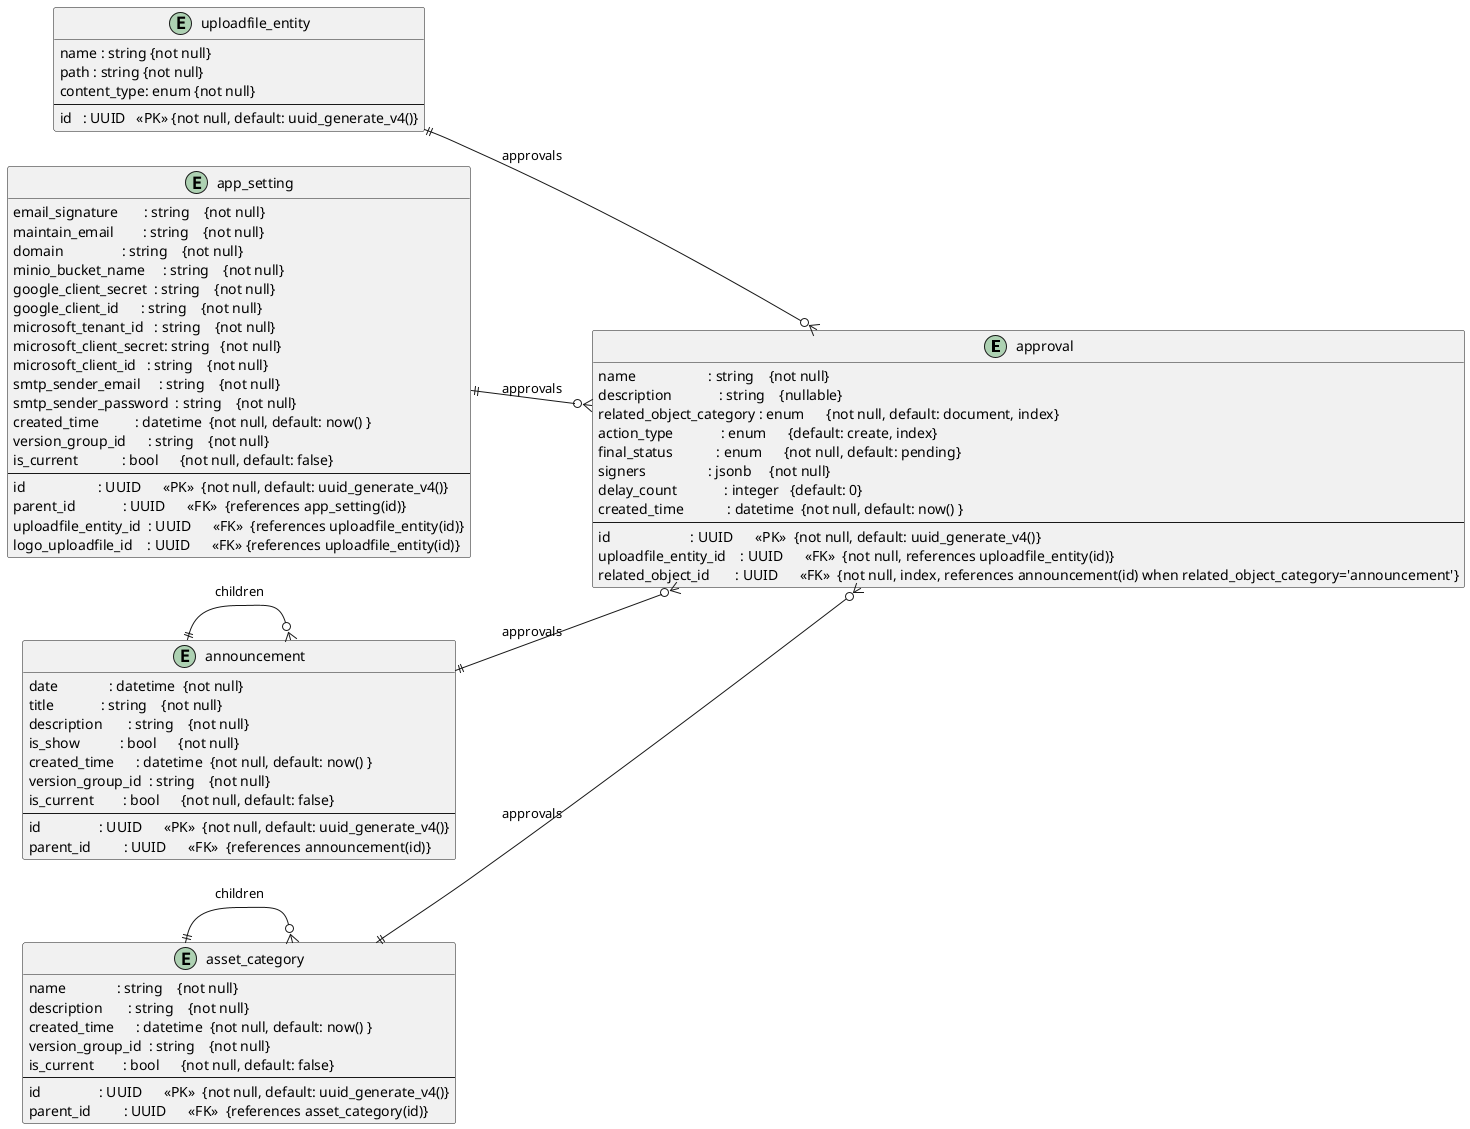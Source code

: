 @startuml
' skinparam linetype ortho
left to right direction

entity "approval" as APV {
    name                    : string    {not null}
    description             : string    {nullable}
    related_object_category : enum      {not null, default: document, index}
    action_type             : enum      {default: create, index}
    final_status            : enum      {not null, default: pending}
    signers                 : jsonb     {not null}
    delay_count             : integer   {default: 0}
    created_time            : datetime  {not null, default: now() }
    --
    id                      : UUID      <<PK>>  {not null, default: uuid_generate_v4()}
    uploadfile_entity_id    : UUID      <<FK>>  {not null, references uploadfile_entity(id)}
    related_object_id       : UUID      <<FK>>  {not null, index, references announcement(id) when related_object_category='announcement'}
}

entity "uploadfile_entity" as UPE {
    name : string {not null}
    path : string {not null}
    content_type: enum {not null}
    --
    id   : UUID   <<PK>> {not null, default: uuid_generate_v4()}
}
UPE ||--o{ APV : approvals

entity "app_setting" as APS {
    email_signature       : string    {not null}
    maintain_email        : string    {not null}
    domain                : string    {not null}
    minio_bucket_name     : string    {not null}
    google_client_secret  : string    {not null}
    google_client_id      : string    {not null}
    microsoft_tenant_id   : string    {not null}
    microsoft_client_secret: string   {not null}
    microsoft_client_id   : string    {not null}
    smtp_sender_email     : string    {not null}
    smtp_sender_password  : string    {not null}
    created_time          : datetime  {not null, default: now() }
    version_group_id      : string    {not null}
    is_current            : bool      {not null, default: false}
    --
    id                    : UUID      <<PK>>  {not null, default: uuid_generate_v4()}
    parent_id             : UUID      <<FK>>  {references app_setting(id)}
    uploadfile_entity_id  : UUID      <<FK>>  {references uploadfile_entity(id)}
    logo_uploadfile_id    : UUID      <<FK>> {references uploadfile_entity(id)}
}
APS ||--o{ APV : approvals

entity "announcement" as ANN {
    date              : datetime  {not null}
    title             : string    {not null}
    description       : string    {not null}
    is_show           : bool      {not null}
    created_time      : datetime  {not null, default: now() }
    version_group_id  : string    {not null}
    is_current        : bool      {not null, default: false}
    --
    id                : UUID      <<PK>>  {not null, default: uuid_generate_v4()}
    parent_id         : UUID      <<FK>>  {references announcement(id)}
}
ANN ||--o{ ANN : children
ANN ||--o{ APV : approvals

entity "asset_category" as ASC {
    name              : string    {not null}
    description       : string    {not null}
    created_time      : datetime  {not null, default: now() }
    version_group_id  : string    {not null}
    is_current        : bool      {not null, default: false}
    --
    id                : UUID      <<PK>>  {not null, default: uuid_generate_v4()}
    parent_id         : UUID      <<FK>>  {references asset_category(id)}
}
ASC ||--o{ ASC : children
ASC ||--o{ APV : approvals
@enduml
